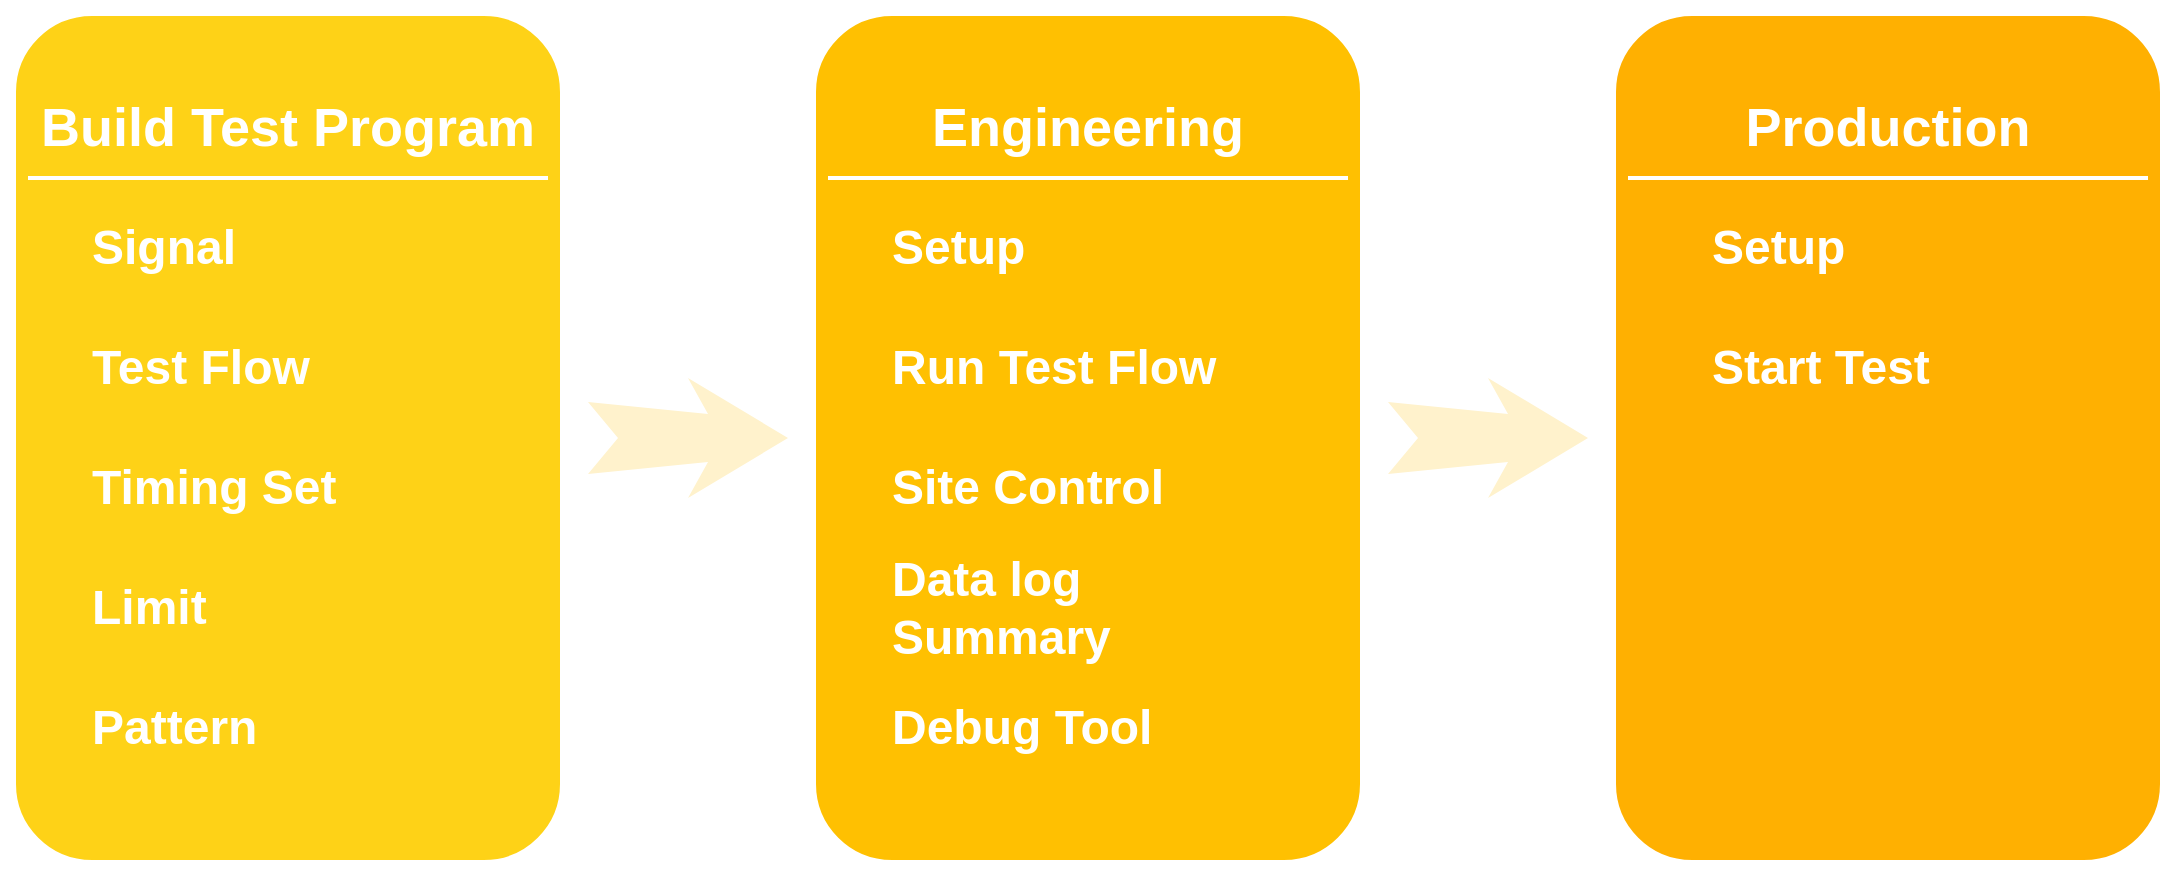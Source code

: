 <mxfile version="13.10.2" type="github" pages="2">
  <diagram id="UTvqet2IgCRpK4Vvw_Oc" name="Page-2">
    <mxGraphModel dx="1422" dy="762" grid="1" gridSize="10" guides="1" tooltips="1" connect="1" arrows="1" fold="1" page="1" pageScale="1" pageWidth="827" pageHeight="1169" math="0" shadow="0">
      <root>
        <mxCell id="X0rpFQ31uPLvur8XxV1M-0" />
        <mxCell id="X0rpFQ31uPLvur8XxV1M-1" parent="X0rpFQ31uPLvur8XxV1M-0" />
        <mxCell id="g-3S5JGNmIki1KtQGc07-6" value="" style="group" vertex="1" connectable="0" parent="X0rpFQ31uPLvur8XxV1M-1">
          <mxGeometry x="60" y="250" width="280" height="430" as="geometry" />
        </mxCell>
        <mxCell id="iGFOT2m0kCMcMvhduVwP-0" value="" style="whiteSpace=wrap;html=1;rounded=1;shadow=0;strokeWidth=8;fontSize=20;align=center;fillColor=#FED217;strokeColor=#FFFFFF;" vertex="1" parent="g-3S5JGNmIki1KtQGc07-6">
          <mxGeometry width="280" height="430" as="geometry" />
        </mxCell>
        <mxCell id="g-3S5JGNmIki1KtQGc07-0" value="Build Test Program" style="text;html=1;strokeColor=none;fillColor=none;align=center;verticalAlign=middle;whiteSpace=wrap;rounded=0;shadow=0;fontSize=27;fontColor=#FFFFFF;fontStyle=1" vertex="1" parent="g-3S5JGNmIki1KtQGc07-6">
          <mxGeometry y="30" width="280" height="60" as="geometry" />
        </mxCell>
        <mxCell id="g-3S5JGNmIki1KtQGc07-1" value="Signal" style="text;html=1;strokeColor=none;fillColor=none;align=left;verticalAlign=middle;whiteSpace=wrap;rounded=0;shadow=0;fontSize=24;fontColor=#FFFFFF;fontStyle=1" vertex="1" parent="g-3S5JGNmIki1KtQGc07-6">
          <mxGeometry x="40" y="90" width="130" height="60" as="geometry" />
        </mxCell>
        <mxCell id="g-3S5JGNmIki1KtQGc07-2" value="Test Flow" style="text;html=1;strokeColor=none;fillColor=none;align=left;verticalAlign=middle;whiteSpace=wrap;rounded=0;shadow=0;fontSize=24;fontColor=#FFFFFF;fontStyle=1" vertex="1" parent="g-3S5JGNmIki1KtQGc07-6">
          <mxGeometry x="40" y="150" width="140" height="60" as="geometry" />
        </mxCell>
        <mxCell id="g-3S5JGNmIki1KtQGc07-3" value="Timing Set" style="text;html=1;strokeColor=none;fillColor=none;align=left;verticalAlign=middle;whiteSpace=wrap;rounded=0;shadow=0;fontSize=24;fontColor=#FFFFFF;fontStyle=1" vertex="1" parent="g-3S5JGNmIki1KtQGc07-6">
          <mxGeometry x="40" y="210" width="140" height="60" as="geometry" />
        </mxCell>
        <mxCell id="g-3S5JGNmIki1KtQGc07-4" value="Limit" style="text;html=1;strokeColor=none;fillColor=none;align=left;verticalAlign=middle;whiteSpace=wrap;rounded=0;shadow=0;fontSize=24;fontColor=#FFFFFF;fontStyle=1" vertex="1" parent="g-3S5JGNmIki1KtQGc07-6">
          <mxGeometry x="40" y="270" width="130" height="60" as="geometry" />
        </mxCell>
        <mxCell id="g-3S5JGNmIki1KtQGc07-5" value="Pattern" style="text;html=1;strokeColor=none;fillColor=none;align=left;verticalAlign=middle;whiteSpace=wrap;rounded=0;shadow=0;fontSize=24;fontColor=#FFFFFF;fontStyle=1" vertex="1" parent="g-3S5JGNmIki1KtQGc07-6">
          <mxGeometry x="40" y="330" width="130" height="60" as="geometry" />
        </mxCell>
        <mxCell id="VNm1gvaVfPl36uTXIDRD-0" value="" style="line;strokeWidth=2;html=1;rounded=0;shadow=0;fontSize=27;align=center;fillColor=none;strokeColor=#FFFFFF;" vertex="1" parent="g-3S5JGNmIki1KtQGc07-6">
          <mxGeometry x="10" y="80" width="260" height="10" as="geometry" />
        </mxCell>
        <mxCell id="SXzFS-43CiFYLAN99dPN-0" value="" style="html=1;shadow=0;dashed=0;align=center;verticalAlign=middle;shape=mxgraph.arrows2.stylisedArrow;dy=0.6;dx=40;notch=15;feather=0.4;rounded=0;strokeWidth=1;fontSize=27;strokeColor=none;fillColor=#fff2cc;" vertex="1" parent="X0rpFQ31uPLvur8XxV1M-1">
          <mxGeometry x="350" y="435" width="100" height="60" as="geometry" />
        </mxCell>
        <mxCell id="XWgEgqsevq3h8uYxSszU-7" value="" style="group" vertex="1" connectable="0" parent="X0rpFQ31uPLvur8XxV1M-1">
          <mxGeometry x="460" y="250" width="280" height="430" as="geometry" />
        </mxCell>
        <mxCell id="wxFs3Ezwm83Q7E674r8R-0" value="" style="whiteSpace=wrap;html=1;rounded=1;shadow=0;strokeWidth=8;fontSize=20;align=center;fillColor=#FFC001;strokeColor=#FFFFFF;" vertex="1" parent="XWgEgqsevq3h8uYxSszU-7">
          <mxGeometry width="280" height="430" as="geometry" />
        </mxCell>
        <mxCell id="XWgEgqsevq3h8uYxSszU-0" value="Engineering" style="text;html=1;strokeColor=none;fillColor=none;align=center;verticalAlign=middle;whiteSpace=wrap;rounded=0;shadow=0;fontSize=27;fontColor=#FFFFFF;fontStyle=1" vertex="1" parent="XWgEgqsevq3h8uYxSszU-7">
          <mxGeometry y="30" width="280" height="60" as="geometry" />
        </mxCell>
        <mxCell id="XWgEgqsevq3h8uYxSszU-1" value="" style="line;strokeWidth=2;html=1;rounded=0;shadow=0;fontSize=27;align=center;fillColor=none;strokeColor=#FFFFFF;" vertex="1" parent="XWgEgqsevq3h8uYxSszU-7">
          <mxGeometry x="10" y="80" width="260" height="10" as="geometry" />
        </mxCell>
        <mxCell id="XWgEgqsevq3h8uYxSszU-2" value="Setup" style="text;html=1;strokeColor=none;fillColor=none;align=left;verticalAlign=middle;whiteSpace=wrap;rounded=0;shadow=0;fontSize=24;fontColor=#FFFFFF;fontStyle=1" vertex="1" parent="XWgEgqsevq3h8uYxSszU-7">
          <mxGeometry x="40" y="90" width="180" height="60" as="geometry" />
        </mxCell>
        <mxCell id="XWgEgqsevq3h8uYxSszU-3" value="Run Test Flow" style="text;html=1;strokeColor=none;fillColor=none;align=left;verticalAlign=middle;whiteSpace=wrap;rounded=0;shadow=0;fontSize=24;fontColor=#FFFFFF;fontStyle=1" vertex="1" parent="XWgEgqsevq3h8uYxSszU-7">
          <mxGeometry x="40" y="150" width="180" height="60" as="geometry" />
        </mxCell>
        <mxCell id="XWgEgqsevq3h8uYxSszU-4" value="Site Control" style="text;html=1;strokeColor=none;fillColor=none;align=left;verticalAlign=middle;whiteSpace=wrap;rounded=0;shadow=0;fontSize=24;fontColor=#FFFFFF;fontStyle=1" vertex="1" parent="XWgEgqsevq3h8uYxSszU-7">
          <mxGeometry x="40" y="210" width="180" height="60" as="geometry" />
        </mxCell>
        <mxCell id="XWgEgqsevq3h8uYxSszU-5" value="Data log &lt;br&gt;Summary" style="text;html=1;strokeColor=none;fillColor=none;align=left;verticalAlign=middle;whiteSpace=wrap;rounded=0;shadow=0;fontSize=24;fontColor=#FFFFFF;fontStyle=1" vertex="1" parent="XWgEgqsevq3h8uYxSszU-7">
          <mxGeometry x="40" y="270" width="180" height="60" as="geometry" />
        </mxCell>
        <mxCell id="XWgEgqsevq3h8uYxSszU-6" value="Debug Tool" style="text;html=1;strokeColor=none;fillColor=none;align=left;verticalAlign=middle;whiteSpace=wrap;rounded=0;shadow=0;fontSize=24;fontColor=#FFFFFF;fontStyle=1" vertex="1" parent="XWgEgqsevq3h8uYxSszU-7">
          <mxGeometry x="40" y="330" width="180" height="60" as="geometry" />
        </mxCell>
        <mxCell id="563eO9qsVX1Wytbq5hWh-0" value="" style="whiteSpace=wrap;html=1;rounded=1;shadow=0;strokeWidth=8;fontSize=20;align=center;fillColor=#FFB001;strokeColor=#FFFFFF;" vertex="1" parent="X0rpFQ31uPLvur8XxV1M-1">
          <mxGeometry x="860" y="250" width="280" height="430" as="geometry" />
        </mxCell>
        <mxCell id="563eO9qsVX1Wytbq5hWh-1" value="" style="html=1;shadow=0;dashed=0;align=center;verticalAlign=middle;shape=mxgraph.arrows2.stylisedArrow;dy=0.6;dx=40;notch=15;feather=0.4;rounded=0;strokeWidth=1;fontSize=27;strokeColor=none;fillColor=#fff2cc;" vertex="1" parent="X0rpFQ31uPLvur8XxV1M-1">
          <mxGeometry x="750" y="435" width="100" height="60" as="geometry" />
        </mxCell>
        <mxCell id="563eO9qsVX1Wytbq5hWh-2" value="" style="line;strokeWidth=2;html=1;rounded=0;shadow=0;fontSize=27;align=center;fillColor=none;strokeColor=#FFFFFF;" vertex="1" parent="X0rpFQ31uPLvur8XxV1M-1">
          <mxGeometry x="870" y="330" width="260" height="10" as="geometry" />
        </mxCell>
        <mxCell id="563eO9qsVX1Wytbq5hWh-3" value="Production" style="text;html=1;strokeColor=none;fillColor=none;align=center;verticalAlign=middle;whiteSpace=wrap;rounded=0;shadow=0;fontSize=27;fontColor=#FFFFFF;fontStyle=1" vertex="1" parent="X0rpFQ31uPLvur8XxV1M-1">
          <mxGeometry x="860" y="280" width="280" height="60" as="geometry" />
        </mxCell>
        <mxCell id="563eO9qsVX1Wytbq5hWh-4" value="Setup" style="text;html=1;strokeColor=none;fillColor=none;align=left;verticalAlign=middle;whiteSpace=wrap;rounded=0;shadow=0;fontSize=24;fontColor=#FFFFFF;fontStyle=1" vertex="1" parent="X0rpFQ31uPLvur8XxV1M-1">
          <mxGeometry x="910" y="340" width="180" height="60" as="geometry" />
        </mxCell>
        <mxCell id="563eO9qsVX1Wytbq5hWh-5" value="Start Test" style="text;html=1;strokeColor=none;fillColor=none;align=left;verticalAlign=middle;whiteSpace=wrap;rounded=0;shadow=0;fontSize=24;fontColor=#FFFFFF;fontStyle=1" vertex="1" parent="X0rpFQ31uPLvur8XxV1M-1">
          <mxGeometry x="910" y="400" width="180" height="60" as="geometry" />
        </mxCell>
      </root>
    </mxGraphModel>
  </diagram>
  <diagram name="Page-1" id="12e1b939-464a-85fe-373e-61e167be1490">
    <mxGraphModel dx="1673" dy="896" grid="1" gridSize="10" guides="1" tooltips="1" connect="1" arrows="1" fold="1" page="1" pageScale="1.5" pageWidth="1169" pageHeight="826" background="#ffffff" math="0" shadow="0">
      <root>
        <mxCell id="0" />
        <mxCell id="1" parent="0" />
        <mxCell id="60da8b9f42644d3a-2" value="" style="whiteSpace=wrap;html=1;rounded=1;shadow=0;strokeWidth=8;fontSize=20;align=center;fillColor=#FED217;strokeColor=#FFFFFF;" parent="1" vertex="1">
          <mxGeometry x="316" y="405" width="280" height="430" as="geometry" />
        </mxCell>
        <mxCell id="60da8b9f42644d3a-3" value="ATTRACT" style="text;html=1;strokeColor=none;fillColor=none;align=center;verticalAlign=middle;whiteSpace=wrap;rounded=0;shadow=0;fontSize=27;fontColor=#FFFFFF;fontStyle=1" parent="1" vertex="1">
          <mxGeometry x="316" y="425" width="280" height="60" as="geometry" />
        </mxCell>
        <mxCell id="60da8b9f42644d3a-4" value="Blog&lt;div&gt;Keywords&lt;/div&gt;&lt;div&gt;Social Media&lt;/div&gt;" style="text;html=1;strokeColor=none;fillColor=none;align=center;verticalAlign=middle;whiteSpace=wrap;rounded=0;shadow=0;fontSize=14;fontColor=#FFFFFF;" parent="1" vertex="1">
          <mxGeometry x="316" y="725" width="280" height="90" as="geometry" />
        </mxCell>
        <mxCell id="60da8b9f42644d3a-6" value="" style="line;strokeWidth=2;html=1;rounded=0;shadow=0;fontSize=27;align=center;fillColor=none;strokeColor=#FFFFFF;" parent="1" vertex="1">
          <mxGeometry x="336" y="485" width="240" height="10" as="geometry" />
        </mxCell>
        <mxCell id="60da8b9f42644d3a-7" value="" style="line;strokeWidth=2;html=1;rounded=0;shadow=0;fontSize=27;align=center;fillColor=none;strokeColor=#FFFFFF;" parent="1" vertex="1">
          <mxGeometry x="336" y="705" width="240" height="10" as="geometry" />
        </mxCell>
        <mxCell id="60da8b9f42644d3a-8" value="STRANGERS" style="ellipse;whiteSpace=wrap;html=1;rounded=0;shadow=0;strokeWidth=6;fontSize=14;align=center;fillColor=#BFB4A9;strokeColor=#FFFFFF;fontColor=#FFFFFF;" parent="1" vertex="1">
          <mxGeometry x="259" y="545" width="115" height="115" as="geometry" />
        </mxCell>
        <mxCell id="60da8b9f42644d3a-9" value="" style="html=1;shadow=0;dashed=0;align=center;verticalAlign=middle;shape=mxgraph.arrows2.stylisedArrow;dy=0.6;dx=40;notch=15;feather=0.4;rounded=0;strokeWidth=1;fontSize=27;strokeColor=none;fillColor=#fff2cc;" parent="1" vertex="1">
          <mxGeometry x="406" y="573" width="100" height="60" as="geometry" />
        </mxCell>
        <mxCell id="60da8b9f42644d3a-17" value="" style="whiteSpace=wrap;html=1;rounded=1;shadow=0;strokeWidth=8;fontSize=20;align=center;fillColor=#FFC001;strokeColor=#FFFFFF;" parent="1" vertex="1">
          <mxGeometry x="596" y="405" width="280" height="430" as="geometry" />
        </mxCell>
        <mxCell id="60da8b9f42644d3a-18" value="CONVERT" style="text;html=1;strokeColor=none;fillColor=none;align=center;verticalAlign=middle;whiteSpace=wrap;rounded=0;shadow=0;fontSize=27;fontColor=#FFFFFF;fontStyle=1" parent="1" vertex="1">
          <mxGeometry x="596" y="425" width="280" height="60" as="geometry" />
        </mxCell>
        <mxCell id="60da8b9f42644d3a-19" value="Forms&lt;div&gt;Calls-to-Action&lt;/div&gt;&lt;div&gt;Landing Pages&lt;/div&gt;" style="text;html=1;strokeColor=none;fillColor=none;align=center;verticalAlign=middle;whiteSpace=wrap;rounded=0;shadow=0;fontSize=14;fontColor=#FFFFFF;" parent="1" vertex="1">
          <mxGeometry x="596" y="725" width="280" height="90" as="geometry" />
        </mxCell>
        <mxCell id="60da8b9f42644d3a-20" value="" style="line;strokeWidth=2;html=1;rounded=0;shadow=0;fontSize=27;align=center;fillColor=none;strokeColor=#FFFFFF;" parent="1" vertex="1">
          <mxGeometry x="616" y="485" width="240" height="10" as="geometry" />
        </mxCell>
        <mxCell id="60da8b9f42644d3a-21" value="" style="line;strokeWidth=2;html=1;rounded=0;shadow=0;fontSize=27;align=center;fillColor=none;strokeColor=#FFFFFF;" parent="1" vertex="1">
          <mxGeometry x="616" y="705" width="240" height="10" as="geometry" />
        </mxCell>
        <mxCell id="60da8b9f42644d3a-22" value="VISITORS" style="ellipse;whiteSpace=wrap;html=1;rounded=0;shadow=0;strokeWidth=6;fontSize=14;align=center;fillColor=#397DAA;strokeColor=#FFFFFF;fontColor=#FFFFFF;" parent="1" vertex="1">
          <mxGeometry x="539" y="545" width="115" height="115" as="geometry" />
        </mxCell>
        <mxCell id="60da8b9f42644d3a-23" value="" style="html=1;shadow=0;dashed=0;align=center;verticalAlign=middle;shape=mxgraph.arrows2.stylisedArrow;dy=0.6;dx=40;notch=15;feather=0.4;rounded=0;strokeWidth=1;fontSize=27;strokeColor=none;fillColor=#fff2cc;" parent="1" vertex="1">
          <mxGeometry x="686" y="573" width="100" height="60" as="geometry" />
        </mxCell>
        <mxCell id="60da8b9f42644d3a-24" value="" style="whiteSpace=wrap;html=1;rounded=1;shadow=0;strokeWidth=8;fontSize=20;align=center;fillColor=#FFB001;strokeColor=#FFFFFF;" parent="1" vertex="1">
          <mxGeometry x="876" y="405" width="280" height="430" as="geometry" />
        </mxCell>
        <mxCell id="60da8b9f42644d3a-25" value="CLOSE" style="text;html=1;strokeColor=none;fillColor=none;align=center;verticalAlign=middle;whiteSpace=wrap;rounded=0;shadow=0;fontSize=27;fontColor=#FFFFFF;fontStyle=1" parent="1" vertex="1">
          <mxGeometry x="876" y="425" width="280" height="60" as="geometry" />
        </mxCell>
        <mxCell id="60da8b9f42644d3a-26" value="Email&lt;div&gt;Signals&lt;/div&gt;&lt;div&gt;Workflows&lt;/div&gt;" style="text;html=1;strokeColor=none;fillColor=none;align=center;verticalAlign=middle;whiteSpace=wrap;rounded=0;shadow=0;fontSize=14;fontColor=#FFFFFF;" parent="1" vertex="1">
          <mxGeometry x="876" y="725" width="280" height="90" as="geometry" />
        </mxCell>
        <mxCell id="60da8b9f42644d3a-27" value="" style="line;strokeWidth=2;html=1;rounded=0;shadow=0;fontSize=27;align=center;fillColor=none;strokeColor=#FFFFFF;" parent="1" vertex="1">
          <mxGeometry x="896" y="485" width="240" height="10" as="geometry" />
        </mxCell>
        <mxCell id="60da8b9f42644d3a-28" value="" style="line;strokeWidth=2;html=1;rounded=0;shadow=0;fontSize=27;align=center;fillColor=none;strokeColor=#FFFFFF;" parent="1" vertex="1">
          <mxGeometry x="896" y="705" width="240" height="10" as="geometry" />
        </mxCell>
        <mxCell id="60da8b9f42644d3a-29" value="LEADS" style="ellipse;whiteSpace=wrap;html=1;rounded=0;shadow=0;strokeWidth=6;fontSize=14;align=center;fillColor=#EF9353;strokeColor=#FFFFFF;fontColor=#FFFFFF;" parent="1" vertex="1">
          <mxGeometry x="819" y="545" width="115" height="115" as="geometry" />
        </mxCell>
        <mxCell id="60da8b9f42644d3a-30" value="" style="html=1;shadow=0;dashed=0;align=center;verticalAlign=middle;shape=mxgraph.arrows2.stylisedArrow;dy=0.6;dx=40;notch=15;feather=0.4;rounded=0;strokeWidth=1;fontSize=27;strokeColor=none;fillColor=#fff2cc;" parent="1" vertex="1">
          <mxGeometry x="966" y="573" width="100" height="60" as="geometry" />
        </mxCell>
        <mxCell id="60da8b9f42644d3a-31" value="" style="whiteSpace=wrap;html=1;rounded=1;shadow=0;strokeWidth=8;fontSize=20;align=center;fillColor=#FE9900;strokeColor=#FFFFFF;" parent="1" vertex="1">
          <mxGeometry x="1156" y="405" width="280" height="430" as="geometry" />
        </mxCell>
        <mxCell id="60da8b9f42644d3a-32" value="DELIGHT" style="text;html=1;strokeColor=none;fillColor=none;align=center;verticalAlign=middle;whiteSpace=wrap;rounded=0;shadow=0;fontSize=27;fontColor=#FFFFFF;fontStyle=1" parent="1" vertex="1">
          <mxGeometry x="1156" y="425" width="280" height="60" as="geometry" />
        </mxCell>
        <mxCell id="60da8b9f42644d3a-33" value="Events&lt;div&gt;Social Inbox&lt;/div&gt;&lt;div&gt;Smart Content&lt;/div&gt;" style="text;html=1;strokeColor=none;fillColor=none;align=center;verticalAlign=middle;whiteSpace=wrap;rounded=0;shadow=0;fontSize=14;fontColor=#FFFFFF;" parent="1" vertex="1">
          <mxGeometry x="1156" y="725" width="280" height="90" as="geometry" />
        </mxCell>
        <mxCell id="60da8b9f42644d3a-34" value="" style="line;strokeWidth=2;html=1;rounded=0;shadow=0;fontSize=27;align=center;fillColor=none;strokeColor=#FFFFFF;" parent="1" vertex="1">
          <mxGeometry x="1176" y="485" width="240" height="10" as="geometry" />
        </mxCell>
        <mxCell id="60da8b9f42644d3a-35" value="" style="line;strokeWidth=2;html=1;rounded=0;shadow=0;fontSize=27;align=center;fillColor=none;strokeColor=#FFFFFF;" parent="1" vertex="1">
          <mxGeometry x="1176" y="705" width="240" height="10" as="geometry" />
        </mxCell>
        <mxCell id="60da8b9f42644d3a-36" value="CUSTOMERS" style="ellipse;whiteSpace=wrap;html=1;rounded=0;shadow=0;strokeWidth=6;fontSize=14;align=center;fillColor=#68B85C;strokeColor=#FFFFFF;fontColor=#FFFFFF;" parent="1" vertex="1">
          <mxGeometry x="1099" y="545" width="115" height="115" as="geometry" />
        </mxCell>
        <mxCell id="60da8b9f42644d3a-37" value="" style="html=1;shadow=0;dashed=0;align=center;verticalAlign=middle;shape=mxgraph.arrows2.stylisedArrow;dy=0.6;dx=40;notch=15;feather=0.4;rounded=0;strokeWidth=1;fontSize=27;strokeColor=none;fillColor=#fff2cc;" parent="1" vertex="1">
          <mxGeometry x="1246" y="573" width="100" height="60" as="geometry" />
        </mxCell>
        <mxCell id="60da8b9f42644d3a-38" value="PROMOTERS" style="ellipse;whiteSpace=wrap;html=1;rounded=0;shadow=0;strokeWidth=6;fontSize=14;align=center;fillColor=#BF639A;strokeColor=#FFFFFF;fontColor=#FFFFFF;" parent="1" vertex="1">
          <mxGeometry x="1379" y="545" width="115" height="115" as="geometry" />
        </mxCell>
      </root>
    </mxGraphModel>
  </diagram>
</mxfile>
